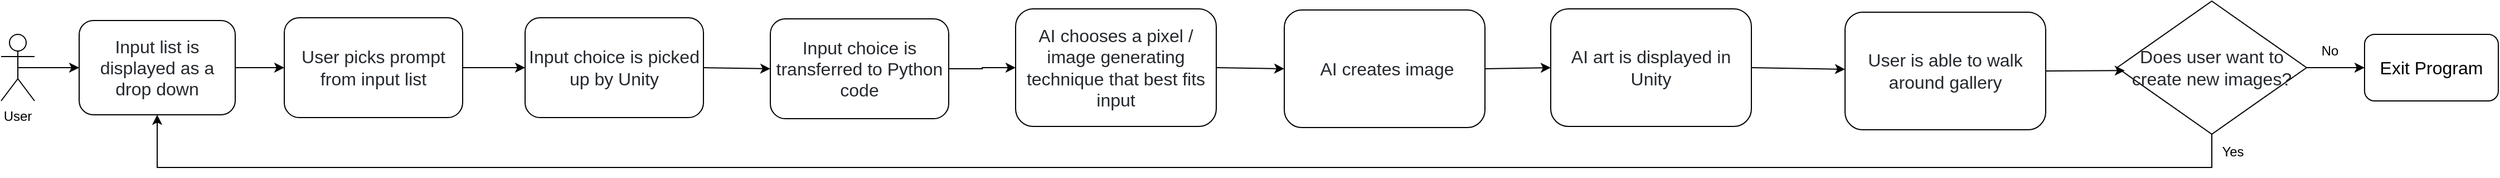 <mxfile version="20.3.0" type="github">
  <diagram id="C5RBs43oDa-KdzZeNtuy" name="Page-1">
    <mxGraphModel dx="434" dy="225" grid="1" gridSize="10" guides="1" tooltips="1" connect="1" arrows="1" fold="1" page="1" pageScale="1" pageWidth="827" pageHeight="1169" math="0" shadow="0">
      <root>
        <mxCell id="WIyWlLk6GJQsqaUBKTNV-0" />
        <mxCell id="WIyWlLk6GJQsqaUBKTNV-1" parent="WIyWlLk6GJQsqaUBKTNV-0" />
        <mxCell id="B8NWNGm2eGzO9SJ4kYKH-9" style="edgeStyle=orthogonalEdgeStyle;rounded=0;orthogonalLoop=1;jettySize=auto;html=1;exitX=0.5;exitY=0.5;exitDx=0;exitDy=0;exitPerimeter=0;" parent="WIyWlLk6GJQsqaUBKTNV-1" source="B8NWNGm2eGzO9SJ4kYKH-10" target="B8NWNGm2eGzO9SJ4kYKH-12" edge="1">
          <mxGeometry relative="1" as="geometry">
            <mxPoint x="80" y="80" as="targetPoint" />
          </mxGeometry>
        </mxCell>
        <mxCell id="B8NWNGm2eGzO9SJ4kYKH-10" value="Actor" style="shape=umlActor;verticalLabelPosition=bottom;verticalAlign=top;html=1;outlineConnect=0;" parent="WIyWlLk6GJQsqaUBKTNV-1" vertex="1">
          <mxGeometry y="50" width="30" height="60" as="geometry" />
        </mxCell>
        <mxCell id="B8NWNGm2eGzO9SJ4kYKH-11" value="User" style="text;html=1;align=center;verticalAlign=middle;whiteSpace=wrap;rounded=0;fillColor=#FFFFFF;fontSize=12;" parent="WIyWlLk6GJQsqaUBKTNV-1" vertex="1">
          <mxGeometry y="114" width="30" height="20" as="geometry" />
        </mxCell>
        <mxCell id="B8NWNGm2eGzO9SJ4kYKH-12" value="&lt;span id=&quot;docs-internal-guid-8fb7d328-7fff-267a-5b9d-7c477c72c8ca&quot; style=&quot;font-size: 12pt; font-family: Arial; color: rgb(36, 41, 46); background-color: transparent; font-weight: 400; font-style: normal; font-variant: normal; text-decoration: none; vertical-align: baseline;&quot;&gt;Input list is displayed as a drop down&lt;/span&gt;" style="rounded=1;whiteSpace=wrap;html=1;fontSize=12;glass=0;strokeWidth=1;shadow=0;" parent="WIyWlLk6GJQsqaUBKTNV-1" vertex="1">
          <mxGeometry x="70" y="37.5" width="140" height="85" as="geometry" />
        </mxCell>
        <mxCell id="B8NWNGm2eGzO9SJ4kYKH-13" value="&lt;span id=&quot;docs-internal-guid-7a7c4d7f-7fff-2a0e-fbe8-c2413da9a382&quot; style=&quot;font-size: 12pt; font-family: Arial; color: rgb(36, 41, 46); background-color: transparent; font-weight: 400; font-style: normal; font-variant: normal; text-decoration: none; vertical-align: baseline;&quot;&gt;User picks prompt from input list&lt;/span&gt;" style="rounded=1;whiteSpace=wrap;html=1;fontSize=12;glass=0;strokeWidth=1;shadow=0;" parent="WIyWlLk6GJQsqaUBKTNV-1" vertex="1">
          <mxGeometry x="254" y="35" width="160" height="90" as="geometry" />
        </mxCell>
        <mxCell id="B8NWNGm2eGzO9SJ4kYKH-14" value="&lt;span id=&quot;docs-internal-guid-cdc51dc1-7fff-b4c0-9bbd-abc4d29ce75b&quot; style=&quot;font-size: 12pt; font-family: Arial; color: rgb(36, 41, 46); background-color: transparent; font-weight: 400; font-style: normal; font-variant: normal; text-decoration: none; vertical-align: baseline;&quot;&gt;Input choice is picked up by Unity&lt;/span&gt;" style="rounded=1;whiteSpace=wrap;html=1;fontSize=12;glass=0;strokeWidth=1;shadow=0;" parent="WIyWlLk6GJQsqaUBKTNV-1" vertex="1">
          <mxGeometry x="470" y="35" width="160" height="90" as="geometry" />
        </mxCell>
        <mxCell id="UFXou-P_6NjrSy_D4rS0-0" style="edgeStyle=orthogonalEdgeStyle;rounded=0;orthogonalLoop=1;jettySize=auto;html=1;exitX=1;exitY=0.5;exitDx=0;exitDy=0;entryX=0;entryY=0.5;entryDx=0;entryDy=0;" edge="1" parent="WIyWlLk6GJQsqaUBKTNV-1" source="B8NWNGm2eGzO9SJ4kYKH-15" target="B8NWNGm2eGzO9SJ4kYKH-16">
          <mxGeometry relative="1" as="geometry" />
        </mxCell>
        <mxCell id="B8NWNGm2eGzO9SJ4kYKH-15" value="&lt;span id=&quot;docs-internal-guid-b9ae4071-7fff-de45-961a-15615a77e497&quot; style=&quot;font-size: 12pt; font-family: Arial; color: rgb(36, 41, 46); background-color: transparent; font-weight: 400; font-style: normal; font-variant: normal; text-decoration: none; vertical-align: baseline;&quot;&gt;Input choice is transferred to Python code&lt;/span&gt;" style="rounded=1;whiteSpace=wrap;html=1;fontSize=12;glass=0;strokeWidth=1;shadow=0;" parent="WIyWlLk6GJQsqaUBKTNV-1" vertex="1">
          <mxGeometry x="690" y="36" width="160" height="90" as="geometry" />
        </mxCell>
        <mxCell id="B8NWNGm2eGzO9SJ4kYKH-16" value="&lt;span id=&quot;docs-internal-guid-aa206cbb-7fff-0fb6-8106-7d482df35403&quot; style=&quot;font-size: 12pt; font-family: Arial; color: rgb(36, 41, 46); background-color: transparent; font-weight: 400; font-style: normal; font-variant: normal; text-decoration: none; vertical-align: baseline;&quot;&gt;AI chooses a pixel / image generating technique that best fits input&lt;/span&gt;" style="rounded=1;whiteSpace=wrap;html=1;fontSize=12;glass=0;strokeWidth=1;shadow=0;" parent="WIyWlLk6GJQsqaUBKTNV-1" vertex="1">
          <mxGeometry x="910" y="27" width="180" height="106" as="geometry" />
        </mxCell>
        <mxCell id="B8NWNGm2eGzO9SJ4kYKH-17" value="&lt;span id=&quot;docs-internal-guid-ecd92f4b-7fff-45b0-c233-27889d45701c&quot; style=&quot;font-size: 12pt; font-family: Arial; color: rgb(36, 41, 46); background-color: transparent; font-weight: 400; font-style: normal; font-variant: normal; text-decoration: none; vertical-align: baseline;&quot;&gt;&amp;nbsp;AI creates image &lt;/span&gt;" style="rounded=1;whiteSpace=wrap;html=1;fontSize=12;glass=0;strokeWidth=1;shadow=0;" parent="WIyWlLk6GJQsqaUBKTNV-1" vertex="1">
          <mxGeometry x="1151" y="28" width="180" height="106" as="geometry" />
        </mxCell>
        <mxCell id="B8NWNGm2eGzO9SJ4kYKH-18" value="&lt;span id=&quot;docs-internal-guid-0eeaf80f-7fff-7066-6dea-746e33f3ada5&quot; style=&quot;font-size: 12pt; font-family: Arial; color: rgb(36, 41, 46); background-color: transparent; font-weight: 400; font-style: normal; font-variant: normal; text-decoration: none; vertical-align: baseline;&quot;&gt;AI art is displayed in Unity&lt;/span&gt;" style="rounded=1;whiteSpace=wrap;html=1;fontSize=12;glass=0;strokeWidth=1;shadow=0;" parent="WIyWlLk6GJQsqaUBKTNV-1" vertex="1">
          <mxGeometry x="1390" y="27" width="180" height="106" as="geometry" />
        </mxCell>
        <mxCell id="B8NWNGm2eGzO9SJ4kYKH-19" value="&lt;span id=&quot;docs-internal-guid-32781fac-7fff-9324-e969-902cbd098d36&quot; style=&quot;font-size: 12pt; font-family: Arial; color: rgb(36, 41, 46); background-color: transparent; font-weight: 400; font-style: normal; font-variant: normal; text-decoration: none; vertical-align: baseline;&quot;&gt;User is able to walk around gallery&lt;/span&gt;" style="rounded=1;whiteSpace=wrap;html=1;fontSize=12;glass=0;strokeWidth=1;shadow=0;" parent="WIyWlLk6GJQsqaUBKTNV-1" vertex="1">
          <mxGeometry x="1654" y="30" width="180" height="106" as="geometry" />
        </mxCell>
        <mxCell id="B8NWNGm2eGzO9SJ4kYKH-20" value="" style="endArrow=classic;html=1;rounded=0;exitX=1;exitY=0.5;exitDx=0;exitDy=0;entryX=0;entryY=0.5;entryDx=0;entryDy=0;" parent="WIyWlLk6GJQsqaUBKTNV-1" source="B8NWNGm2eGzO9SJ4kYKH-12" target="B8NWNGm2eGzO9SJ4kYKH-13" edge="1">
          <mxGeometry width="50" height="50" relative="1" as="geometry">
            <mxPoint x="700" y="330" as="sourcePoint" />
            <mxPoint x="750" y="280" as="targetPoint" />
          </mxGeometry>
        </mxCell>
        <mxCell id="B8NWNGm2eGzO9SJ4kYKH-21" value="" style="endArrow=classic;html=1;rounded=0;exitX=1;exitY=0.5;exitDx=0;exitDy=0;entryX=0;entryY=0.5;entryDx=0;entryDy=0;" parent="WIyWlLk6GJQsqaUBKTNV-1" source="B8NWNGm2eGzO9SJ4kYKH-13" target="B8NWNGm2eGzO9SJ4kYKH-14" edge="1">
          <mxGeometry width="50" height="50" relative="1" as="geometry">
            <mxPoint x="700" y="330" as="sourcePoint" />
            <mxPoint x="750" y="280" as="targetPoint" />
          </mxGeometry>
        </mxCell>
        <mxCell id="B8NWNGm2eGzO9SJ4kYKH-22" value="" style="endArrow=classic;html=1;rounded=0;exitX=1;exitY=0.5;exitDx=0;exitDy=0;entryX=0;entryY=0.5;entryDx=0;entryDy=0;" parent="WIyWlLk6GJQsqaUBKTNV-1" source="B8NWNGm2eGzO9SJ4kYKH-14" target="B8NWNGm2eGzO9SJ4kYKH-15" edge="1">
          <mxGeometry width="50" height="50" relative="1" as="geometry">
            <mxPoint x="700" y="330" as="sourcePoint" />
            <mxPoint x="750" y="280" as="targetPoint" />
          </mxGeometry>
        </mxCell>
        <mxCell id="B8NWNGm2eGzO9SJ4kYKH-23" value="" style="endArrow=classic;html=1;rounded=0;exitX=1;exitY=0.5;exitDx=0;exitDy=0;entryX=0;entryY=0.5;entryDx=0;entryDy=0;" parent="WIyWlLk6GJQsqaUBKTNV-1" source="B8NWNGm2eGzO9SJ4kYKH-16" target="B8NWNGm2eGzO9SJ4kYKH-17" edge="1">
          <mxGeometry width="50" height="50" relative="1" as="geometry">
            <mxPoint x="700" y="330" as="sourcePoint" />
            <mxPoint x="750" y="280" as="targetPoint" />
          </mxGeometry>
        </mxCell>
        <mxCell id="B8NWNGm2eGzO9SJ4kYKH-26" value="" style="endArrow=classic;html=1;rounded=0;exitX=1;exitY=0.5;exitDx=0;exitDy=0;entryX=0;entryY=0.5;entryDx=0;entryDy=0;" parent="WIyWlLk6GJQsqaUBKTNV-1" source="B8NWNGm2eGzO9SJ4kYKH-17" target="B8NWNGm2eGzO9SJ4kYKH-18" edge="1">
          <mxGeometry width="50" height="50" relative="1" as="geometry">
            <mxPoint x="700" y="330" as="sourcePoint" />
            <mxPoint x="750" y="280" as="targetPoint" />
          </mxGeometry>
        </mxCell>
        <mxCell id="B8NWNGm2eGzO9SJ4kYKH-27" value="" style="endArrow=classic;html=1;rounded=0;exitX=1;exitY=0.5;exitDx=0;exitDy=0;" parent="WIyWlLk6GJQsqaUBKTNV-1" source="B8NWNGm2eGzO9SJ4kYKH-18" target="B8NWNGm2eGzO9SJ4kYKH-19" edge="1">
          <mxGeometry width="50" height="50" relative="1" as="geometry">
            <mxPoint x="1230" y="330" as="sourcePoint" />
            <mxPoint x="1280" y="280" as="targetPoint" />
          </mxGeometry>
        </mxCell>
        <mxCell id="UFXou-P_6NjrSy_D4rS0-8" style="edgeStyle=orthogonalEdgeStyle;rounded=0;orthogonalLoop=1;jettySize=auto;html=1;exitX=0.5;exitY=1;exitDx=0;exitDy=0;entryX=0.5;entryY=1;entryDx=0;entryDy=0;" edge="1" parent="WIyWlLk6GJQsqaUBKTNV-1" source="B8NWNGm2eGzO9SJ4kYKH-29" target="B8NWNGm2eGzO9SJ4kYKH-12">
          <mxGeometry relative="1" as="geometry">
            <Array as="points">
              <mxPoint x="1983" y="170" />
              <mxPoint x="140" y="170" />
            </Array>
          </mxGeometry>
        </mxCell>
        <mxCell id="B8NWNGm2eGzO9SJ4kYKH-29" value="&lt;span id=&quot;docs-internal-guid-32781fac-7fff-9324-e969-902cbd098d36&quot; style=&quot;font-size: 12pt; font-family: Arial; color: rgb(36, 41, 46); background-color: transparent; font-weight: 400; font-style: normal; font-variant: normal; text-decoration: none; vertical-align: baseline;&quot;&gt;Does user want to create new images?&lt;br&gt;&lt;/span&gt;" style="rhombus;whiteSpace=wrap;html=1;" parent="WIyWlLk6GJQsqaUBKTNV-1" vertex="1">
          <mxGeometry x="1898" y="20" width="170" height="120" as="geometry" />
        </mxCell>
        <mxCell id="B8NWNGm2eGzO9SJ4kYKH-30" value="" style="endArrow=classic;html=1;rounded=0;exitX=1;exitY=0.5;exitDx=0;exitDy=0;entryX=0.041;entryY=0.522;entryDx=0;entryDy=0;entryPerimeter=0;" parent="WIyWlLk6GJQsqaUBKTNV-1" source="B8NWNGm2eGzO9SJ4kYKH-19" target="B8NWNGm2eGzO9SJ4kYKH-29" edge="1">
          <mxGeometry width="50" height="50" relative="1" as="geometry">
            <mxPoint x="1620" y="330" as="sourcePoint" />
            <mxPoint x="1670" y="280" as="targetPoint" />
          </mxGeometry>
        </mxCell>
        <mxCell id="B8NWNGm2eGzO9SJ4kYKH-32" value="Yes" style="text;html=1;strokeColor=none;fillColor=none;align=center;verticalAlign=middle;whiteSpace=wrap;rounded=0;" parent="WIyWlLk6GJQsqaUBKTNV-1" vertex="1">
          <mxGeometry x="1987" y="144" width="30" height="24" as="geometry" />
        </mxCell>
        <mxCell id="B8NWNGm2eGzO9SJ4kYKH-33" value="&lt;font style=&quot;font-size: 16px;&quot;&gt;Exit Program&lt;/font&gt;" style="rounded=1;whiteSpace=wrap;html=1;" parent="WIyWlLk6GJQsqaUBKTNV-1" vertex="1">
          <mxGeometry x="2120" y="50" width="120" height="60" as="geometry" />
        </mxCell>
        <mxCell id="B8NWNGm2eGzO9SJ4kYKH-34" value="" style="endArrow=classic;html=1;rounded=0;exitX=1;exitY=0.5;exitDx=0;exitDy=0;" parent="WIyWlLk6GJQsqaUBKTNV-1" source="B8NWNGm2eGzO9SJ4kYKH-29" target="B8NWNGm2eGzO9SJ4kYKH-33" edge="1">
          <mxGeometry width="50" height="50" relative="1" as="geometry">
            <mxPoint x="1680" y="330" as="sourcePoint" />
            <mxPoint x="1730" y="280" as="targetPoint" />
          </mxGeometry>
        </mxCell>
        <mxCell id="B8NWNGm2eGzO9SJ4kYKH-35" value="No" style="text;html=1;strokeColor=none;fillColor=none;align=center;verticalAlign=middle;whiteSpace=wrap;rounded=0;" parent="WIyWlLk6GJQsqaUBKTNV-1" vertex="1">
          <mxGeometry x="2074" y="60" width="30" height="10" as="geometry" />
        </mxCell>
      </root>
    </mxGraphModel>
  </diagram>
</mxfile>

